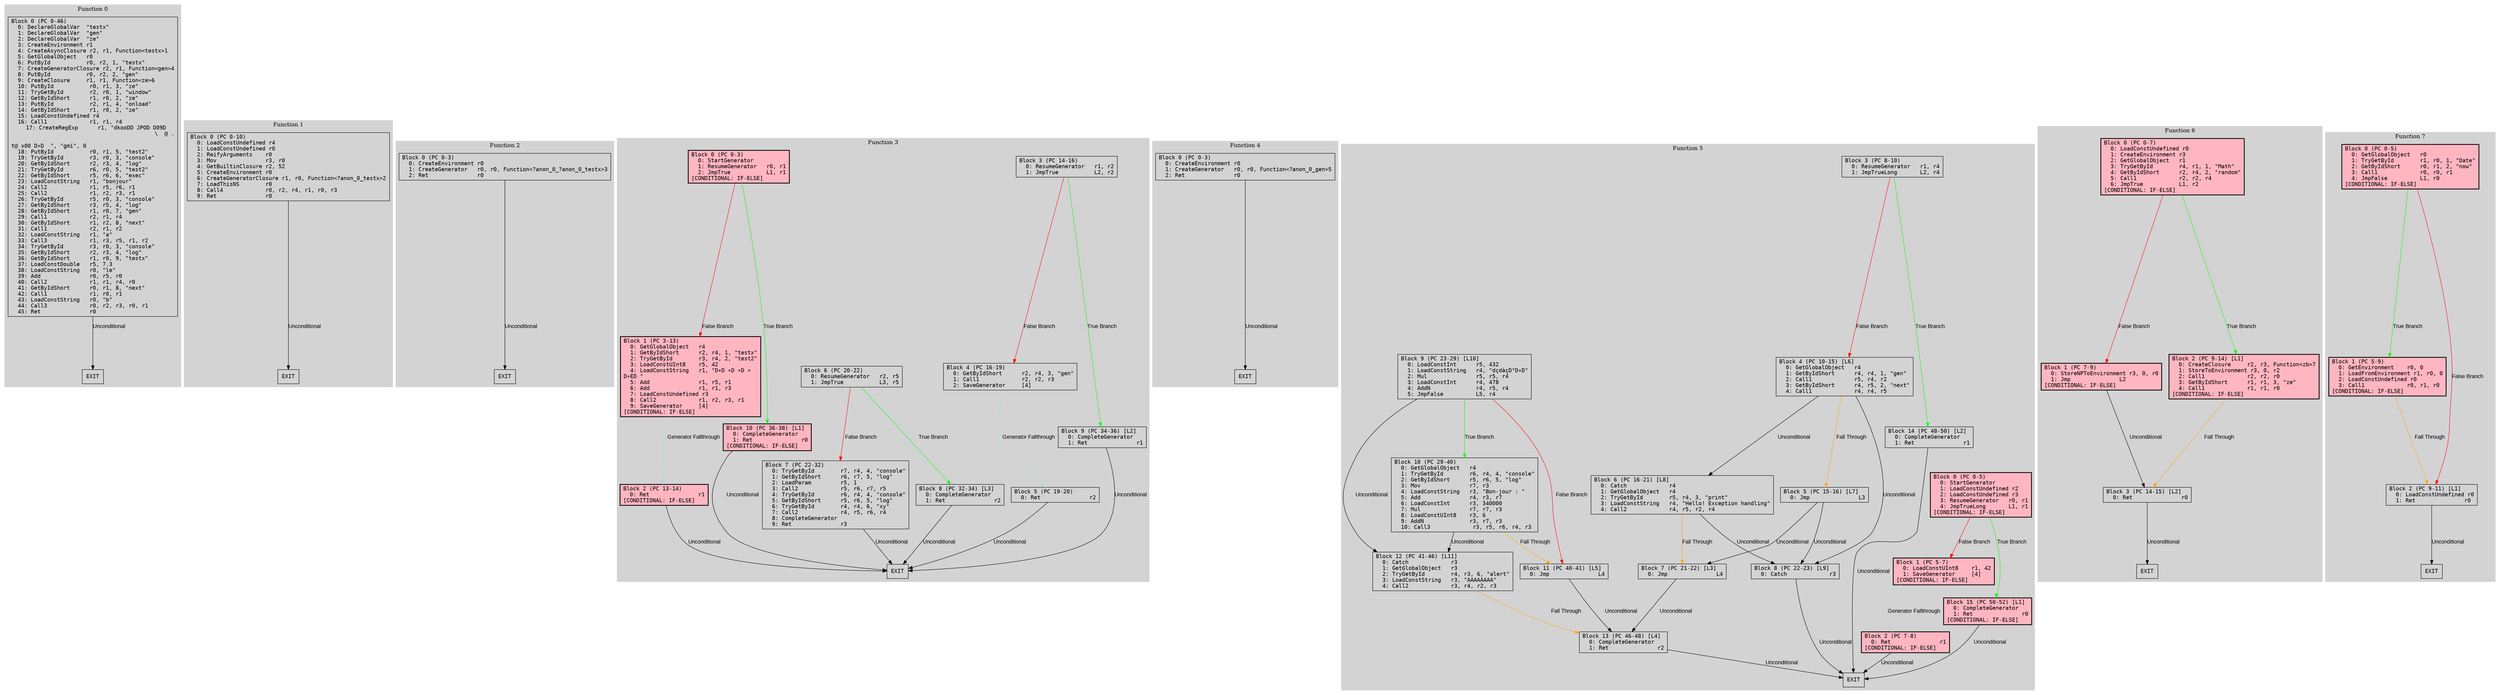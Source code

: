 digraph {
  rankdir=TB;
  node [shape=box, fontname="monospace"];
  edge [fontname="Arial"];

  subgraph cluster_function_0 {
    label = "Function 0";
    style = filled;
    color = lightgrey;

    edge [fontname="Arial"];

    f0_n0 [label="Block 0 (PC 0-46)\l  0: DeclareGlobalVar  \"testx\"\l  1: DeclareGlobalVar  \"gen\"\l  2: DeclareGlobalVar  \"ze\"\l  3: CreateEnvironment r1\l  4: CreateAsyncClosure r2, r1, Function<testx>1\l  5: GetGlobalObject   r0\l  6: PutById           r0, r2, 1, \"testx\"\l  7: CreateGeneratorClosure r2, r1, Function<gen>4\l  8: PutById           r0, r2, 2, \"gen\"\l  9: CreateClosure     r1, r1, Function<ze>6\l  10: PutById           r0, r1, 3, \"ze\"\l  11: TryGetById        r2, r0, 1, \"window\"\l  12: GetByIdShort      r1, r0, 2, \"ze\"\l  13: PutById           r2, r1, 4, \"onload\"\l  14: GetByIdShort      r1, r0, 2, \"ze\"\l  15: LoadConstUndefined r4\l  16: Call1             r1, r1, r4\l  17: CreateRegExp      r1, \"dkooDD JPOD D09D\n\\  @ .\r\n\t@ \x00 D+D  \", \"gmi\", 0\l  18: PutById           r0, r1, 5, \"test2\"\l  19: TryGetById        r3, r0, 3, \"console\"\l  20: GetByIdShort      r2, r3, 4, \"log\"\l  21: TryGetById        r6, r0, 5, \"test2\"\l  22: GetByIdShort      r5, r6, 6, \"exec\"\l  23: LoadConstString   r1, \"bonjour\"\l  24: Call2             r1, r5, r6, r1\l  25: Call2             r1, r2, r3, r1\l  26: TryGetById        r5, r0, 3, \"console\"\l  27: GetByIdShort      r3, r5, 4, \"log\"\l  28: GetByIdShort      r1, r0, 7, \"gen\"\l  29: Call1             r2, r1, r4\l  30: GetByIdShort      r1, r2, 8, \"next\"\l  31: Call1             r2, r1, r2\l  32: LoadConstString   r1, \"a\"\l  33: Call3             r1, r3, r5, r1, r2\l  34: TryGetById        r3, r0, 3, \"console\"\l  35: GetByIdShort      r2, r3, 4, \"log\"\l  36: GetByIdShort      r1, r0, 9, \"testx\"\l  37: LoadConstDouble   r5, 7.3\l  38: LoadConstString   r0, \"le\"\l  39: Add               r0, r5, r0\l  40: Call2             r1, r1, r4, r0\l  41: GetByIdShort      r0, r1, 8, \"next\"\l  42: Call1             r1, r0, r1\l  43: LoadConstString   r0, \"b\"\l  44: Call3             r0, r2, r3, r0, r1\l  45: Ret               r0\l"]
    f0_n1 [style=filled, fillcolor=lightgray, label="EXIT"]

    f0_n0 -> f0_n1 [label="Unconditional", color=black]
  }

  subgraph cluster_function_1 {
    label = "Function 1";
    style = filled;
    color = lightgrey;

    edge [fontname="Arial"];

    f1_n0 [label="Block 0 (PC 0-10)\l  0: LoadConstUndefined r4\l  1: LoadConstUndefined r0\l  2: ReifyArguments    r0\l  3: Mov               r3, r0\l  4: GetBuiltinClosure r2, 52\l  5: CreateEnvironment r0\l  6: CreateGeneratorClosure r1, r0, Function<?anon_0_testx>2\l  7: LoadThisNS        r0\l  8: Call4             r0, r2, r4, r1, r0, r3\l  9: Ret               r0\l"]
    f1_n1 [style=filled, fillcolor=lightgray, label="EXIT"]

    f1_n0 -> f1_n1 [label="Unconditional", color=black]
  }

  subgraph cluster_function_2 {
    label = "Function 2";
    style = filled;
    color = lightgrey;

    edge [fontname="Arial"];

    f2_n0 [label="Block 0 (PC 0-3)\l  0: CreateEnvironment r0\l  1: CreateGenerator   r0, r0, Function<?anon_0_?anon_0_testx>3\l  2: Ret               r0\l"]
    f2_n1 [style=filled, fillcolor=lightgray, label="EXIT"]

    f2_n0 -> f2_n1 [label="Unconditional", color=black]
  }

  subgraph cluster_function_3 {
    label = "Function 3";
    style = filled;
    color = lightgrey;

    edge [fontname="Arial"];

    f3_n0 [style=filled, fillcolor="lightpink", shape=box, penwidth=2, color=black, label="Block 0 (PC 0-3)\l  0: StartGenerator    \l  1: ResumeGenerator   r0, r1\l  2: JmpTrue           L1, r1\l[CONDITIONAL: IF-ELSE]\l"]
    f3_n1 [style=filled, fillcolor="lightpink", shape=box, penwidth=2, color=black, label="Block 1 (PC 3-13)\l  0: GetGlobalObject   r4\l  1: GetByIdShort      r2, r4, 1, \"testx\"\l  2: TryGetById        r3, r4, 2, \"test2\"\l  3: LoadConstUInt8    r5, 42\l  4: LoadConstString   r1, \"D+D +D +D +\lD+ÉD \"\l  5: Add               r1, r5, r1\l  6: Add               r1, r1, r3\l  7: LoadConstUndefined r3\l  8: Call2             r1, r2, r3, r1\l  9: SaveGenerator     [4]\l[CONDITIONAL: IF-ELSE]\l"]
    f3_n2 [style=filled, fillcolor="lightpink", shape=box, penwidth=2, color=black, label="Block 2 (PC 13-14)\l  0: Ret               r1\l[CONDITIONAL: IF-ELSE]\l"]
    f3_n3 [label="Block 3 (PC 14-16)\l  0: ResumeGenerator   r1, r2\l  1: JmpTrue           L2, r2\l"]
    f3_n4 [label="Block 4 (PC 16-19)\l  0: GetByIdShort      r2, r4, 3, \"gen\"\l  1: Call1             r2, r2, r3\l  2: SaveGenerator     [4]\l"]
    f3_n5 [label="Block 5 (PC 19-20)\l  0: Ret               r2\l"]
    f3_n6 [label="Block 6 (PC 20-22)\l  0: ResumeGenerator   r2, r5\l  1: JmpTrue           L3, r5\l"]
    f3_n7 [label="Block 7 (PC 22-32)\l  0: TryGetById        r7, r4, 4, \"console\"\l  1: GetByIdShort      r6, r7, 5, \"log\"\l  2: LoadParam         r5, 1\l  3: Call2             r5, r6, r7, r5\l  4: TryGetById        r6, r4, 4, \"console\"\l  5: GetByIdShort      r5, r6, 5, \"log\"\l  6: TryGetById        r4, r4, 6, \"xy\"\l  7: Call2             r4, r5, r6, r4\l  8: CompleteGenerator \l  9: Ret               r3\l"]
    f3_n8 [label="Block 8 (PC 32-34) [L3]\l  0: CompleteGenerator \l  1: Ret               r2\l"]
    f3_n9 [label="Block 9 (PC 34-36) [L2]\l  0: CompleteGenerator \l  1: Ret               r1\l"]
    f3_n10 [style=filled, fillcolor="lightpink", shape=box, penwidth=2, color=black, label="Block 10 (PC 36-38) [L1]\l  0: CompleteGenerator \l  1: Ret               r0\l[CONDITIONAL: IF-ELSE]\l"]
    f3_n11 [style=filled, fillcolor=lightgray, label="EXIT"]

    f3_n0 -> f3_n10 [label="True Branch", color=green]
    f3_n0 -> f3_n1 [label="False Branch", color=red]
    f3_n1 -> f3_n2 [label="Generator Fallthrough", color=lightblue]
    f3_n2 -> f3_n11 [label="Unconditional", color=black]
    f3_n3 -> f3_n9 [label="True Branch", color=green]
    f3_n3 -> f3_n4 [label="False Branch", color=red]
    f3_n4 -> f3_n5 [label="Generator Fallthrough", color=lightblue]
    f3_n5 -> f3_n11 [label="Unconditional", color=black]
    f3_n6 -> f3_n8 [label="True Branch", color=green]
    f3_n6 -> f3_n7 [label="False Branch", color=red]
    f3_n7 -> f3_n11 [label="Unconditional", color=black]
    f3_n8 -> f3_n11 [label="Unconditional", color=black]
    f3_n9 -> f3_n11 [label="Unconditional", color=black]
    f3_n10 -> f3_n11 [label="Unconditional", color=black]

    // Analysis Legend
    // Conditional: IF-ELSE
  }

  subgraph cluster_function_4 {
    label = "Function 4";
    style = filled;
    color = lightgrey;

    edge [fontname="Arial"];

    f4_n0 [label="Block 0 (PC 0-3)\l  0: CreateEnvironment r0\l  1: CreateGenerator   r0, r0, Function<?anon_0_gen>5\l  2: Ret               r0\l"]
    f4_n1 [style=filled, fillcolor=lightgray, label="EXIT"]

    f4_n0 -> f4_n1 [label="Unconditional", color=black]
  }

  subgraph cluster_function_5 {
    label = "Function 5";
    style = filled;
    color = lightgrey;

    edge [fontname="Arial"];

    f5_n0 [style=filled, fillcolor="lightpink", shape=box, penwidth=2, color=black, label="Block 0 (PC 0-5)\l  0: StartGenerator    \l  1: LoadConstUndefined r2\l  2: LoadConstUndefined r3\l  3: ResumeGenerator   r0, r1\l  4: JmpTrueLong       L1, r1\l[CONDITIONAL: IF-ELSE]\l"]
    f5_n1 [style=filled, fillcolor="lightpink", shape=box, penwidth=2, color=black, label="Block 1 (PC 5-7)\l  0: LoadConstUInt8    r1, 42\l  1: SaveGenerator     [4]\l[CONDITIONAL: IF-ELSE]\l"]
    f5_n2 [style=filled, fillcolor="lightpink", shape=box, penwidth=2, color=black, label="Block 2 (PC 7-8)\l  0: Ret               r1\l[CONDITIONAL: IF-ELSE]\l"]
    f5_n3 [label="Block 3 (PC 8-10)\l  0: ResumeGenerator   r1, r4\l  1: JmpTrueLong       L2, r4\l"]
    f5_n4 [label="Block 4 (PC 10-15) [L6]\l  0: GetGlobalObject   r4\l  1: GetByIdShort      r4, r4, 1, \"gen\"\l  2: Call1             r5, r4, r2\l  3: GetByIdShort      r4, r5, 2, \"next\"\l  4: Call1             r4, r4, r5\l"]
    f5_n5 [label="Block 5 (PC 15-16) [L7]\l  0: Jmp               L3\l"]
    f5_n6 [label="Block 6 (PC 16-21) [L8]\l  0: Catch             r4\l  1: GetGlobalObject   r4\l  2: TryGetById        r5, r4, 3, \"print\"\l  3: LoadConstString   r4, \"Hello! Exception handling\"\l  4: Call2             r4, r5, r2, r4\l"]
    f5_n7 [label="Block 7 (PC 21-22) [L3]\l  0: Jmp               L4\l"]
    f5_n8 [label="Block 8 (PC 22-23) [L9]\l  0: Catch             r3\l"]
    f5_n9 [label="Block 9 (PC 23-29) [L10]\l  0: LoadConstInt      r5, 432\l  1: LoadConstString   r4, \"dçdàçD°D+D\"\l  2: Mul               r5, r5, r4\l  3: LoadConstInt      r4, 478\l  4: AddN              r4, r5, r4\l  5: JmpFalse          L5, r4\l"]
    f5_n10 [label="Block 10 (PC 29-40)\l  0: GetGlobalObject   r4\l  1: TryGetById        r6, r4, 4, \"console\"\l  2: GetByIdShort      r5, r6, 5, \"log\"\l  3: Mov               r7, r3\l  4: LoadConstString   r3, \"Bon-jour : \"\l  5: Add               r4, r3, r7\l  6: LoadConstInt      r3, 340000\l  7: Mul               r7, r7, r3\l  8: LoadConstUInt8    r3, 6\l  9: AddN              r3, r7, r3\l  10: Call3             r3, r5, r6, r4, r3\l"]
    f5_n11 [label="Block 11 (PC 40-41) [L5]\l  0: Jmp               L4\l"]
    f5_n12 [label="Block 12 (PC 41-46) [L11]\l  0: Catch             r3\l  1: GetGlobalObject   r3\l  2: TryGetById        r4, r3, 6, \"alert\"\l  3: LoadConstString   r3, \"AAAAAAAA\"\l  4: Call2             r3, r4, r2, r3\l"]
    f5_n13 [label="Block 13 (PC 46-48) [L4]\l  0: CompleteGenerator \l  1: Ret               r2\l"]
    f5_n14 [label="Block 14 (PC 48-50) [L2]\l  0: CompleteGenerator \l  1: Ret               r1\l"]
    f5_n15 [style=filled, fillcolor="lightpink", shape=box, penwidth=2, color=black, label="Block 15 (PC 50-52) [L1]\l  0: CompleteGenerator \l  1: Ret               r0\l[CONDITIONAL: IF-ELSE]\l"]
    f5_n16 [style=filled, fillcolor=lightgray, label="EXIT"]

    f5_n0 -> f5_n15 [label="True Branch", color=green]
    f5_n0 -> f5_n1 [label="False Branch", color=red]
    f5_n1 -> f5_n2 [label="Generator Fallthrough", color=lightblue]
    f5_n2 -> f5_n16 [label="Unconditional", color=black]
    f5_n3 -> f5_n14 [label="True Branch", color=green]
    f5_n3 -> f5_n4 [label="False Branch", color=red]
    f5_n4 -> f5_n5 [label="Fall Through", color=orange]
    f5_n5 -> f5_n7 [label="Unconditional", color=black]
    f5_n6 -> f5_n7 [label="Fall Through", color=orange]
    f5_n7 -> f5_n13 [label="Unconditional", color=black]
    f5_n8 -> f5_n16 [label="Unconditional", color=black]
    f5_n9 -> f5_n11 [label="False Branch", color=red]
    f5_n9 -> f5_n10 [label="True Branch", color=green]
    f5_n10 -> f5_n11 [label="Fall Through", color=orange]
    f5_n11 -> f5_n13 [label="Unconditional", color=black]
    f5_n12 -> f5_n13 [label="Fall Through", color=orange]
    f5_n13 -> f5_n16 [label="Unconditional", color=black]
    f5_n14 -> f5_n16 [label="Unconditional", color=black]
    f5_n15 -> f5_n16 [label="Unconditional", color=black]
    f5_n4 -> f5_n6 [label="Unconditional", color=black]
    f5_n4 -> f5_n8 [label="Unconditional", color=black]
    f5_n5 -> f5_n8 [label="Unconditional", color=black]
    f5_n6 -> f5_n8 [label="Unconditional", color=black]
    f5_n9 -> f5_n12 [label="Unconditional", color=black]
    f5_n10 -> f5_n12 [label="Unconditional", color=black]

    // Analysis Legend
    // Conditional: IF-ELSE
  }

  subgraph cluster_function_6 {
    label = "Function 6";
    style = filled;
    color = lightgrey;

    edge [fontname="Arial"];

    f6_n0 [style=filled, fillcolor="lightpink", shape=box, penwidth=2, color=black, label="Block 0 (PC 0-7)\l  0: LoadConstUndefined r0\l  1: CreateEnvironment r3\l  2: GetGlobalObject   r1\l  3: TryGetById        r4, r1, 1, \"Math\"\l  4: GetByIdShort      r2, r4, 2, \"random\"\l  5: Call1             r2, r2, r4\l  6: JmpTrue           L1, r2\l[CONDITIONAL: IF-ELSE]\l"]
    f6_n1 [style=filled, fillcolor="lightpink", shape=box, penwidth=2, color=black, label="Block 1 (PC 7-9)\l  0: StoreNPToEnvironment r3, 0, r0\l  1: Jmp               L2\l[CONDITIONAL: IF-ELSE]\l"]
    f6_n2 [style=filled, fillcolor="lightpink", shape=box, penwidth=2, color=black, label="Block 2 (PC 9-14) [L1]\l  0: CreateClosure     r2, r3, Function<zb>7\l  1: StoreToEnvironment r3, 0, r2\l  2: Call1             r2, r2, r0\l  3: GetByIdShort      r1, r1, 3, \"ze\"\l  4: Call1             r1, r1, r0\l[CONDITIONAL: IF-ELSE]\l"]
    f6_n3 [label="Block 3 (PC 14-15) [L2]\l  0: Ret               r0\l"]
    f6_n4 [style=filled, fillcolor=lightgray, label="EXIT"]

    f6_n0 -> f6_n2 [label="True Branch", color=green]
    f6_n0 -> f6_n1 [label="False Branch", color=red]
    f6_n1 -> f6_n3 [label="Unconditional", color=black]
    f6_n2 -> f6_n3 [label="Fall Through", color=orange]
    f6_n3 -> f6_n4 [label="Unconditional", color=black]

    // Analysis Legend
    // Conditional: IF-ELSE
  }

  subgraph cluster_function_7 {
    label = "Function 7";
    style = filled;
    color = lightgrey;

    edge [fontname="Arial"];

    f7_n0 [style=filled, fillcolor="lightpink", shape=box, penwidth=2, color=black, label="Block 0 (PC 0-5)\l  0: GetGlobalObject   r0\l  1: TryGetById        r1, r0, 1, \"Date\"\l  2: GetByIdShort      r0, r1, 2, \"now\"\l  3: Call1             r0, r0, r1\l  4: JmpFalse          L1, r0\l[CONDITIONAL: IF-ELSE]\l"]
    f7_n1 [style=filled, fillcolor="lightpink", shape=box, penwidth=2, color=black, label="Block 1 (PC 5-9)\l  0: GetEnvironment    r0, 0\l  1: LoadFromEnvironment r1, r0, 0\l  2: LoadConstUndefined r0\l  3: Call1             r0, r1, r0\l[CONDITIONAL: IF-ELSE]\l"]
    f7_n2 [label="Block 2 (PC 9-11) [L1]\l  0: LoadConstUndefined r0\l  1: Ret               r0\l"]
    f7_n3 [style=filled, fillcolor=lightgray, label="EXIT"]

    f7_n0 -> f7_n2 [label="False Branch", color=red]
    f7_n0 -> f7_n1 [label="True Branch", color=green]
    f7_n1 -> f7_n2 [label="Fall Through", color=orange]
    f7_n2 -> f7_n3 [label="Unconditional", color=black]

    // Analysis Legend
    // Conditional: IF-ELSE
  }

}
